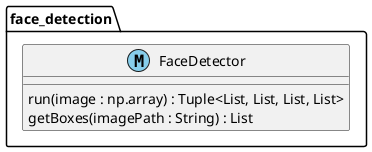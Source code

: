 @startuml class_diagram_face_detection

package face_detection
{
    class FaceDetector << M, SkyBlue >>
    {
        run(image : np.array) : Tuple<List, List, List, List>
        getBoxes(imagePath : String) : List
    }
}

@enduml
